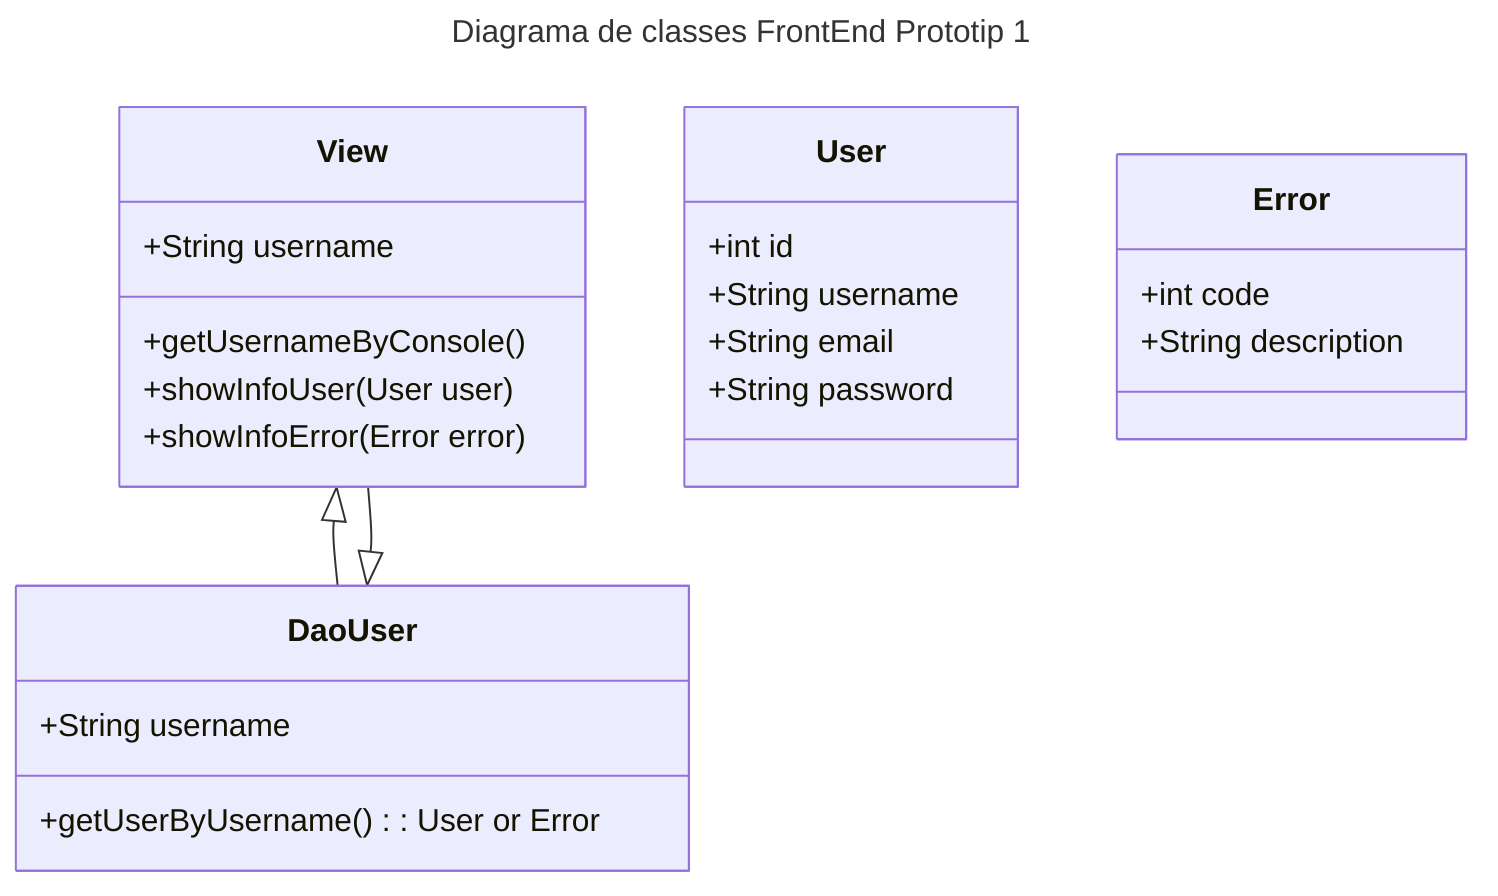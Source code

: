 ---
title: Diagrama de classes FrontEnd Prototip 1
---
classDiagram
    View <|-- DaoUser
    DaoUser <|-- View 
    
    class User{
        +int id
        +String username
        +String email
        +String password
    }

    class Error{
        +int code
        +String description
    }

    class View{
        +String  username
        +getUsernameByConsole()
        +showInfoUser(User user)
        +showInfoError(Error error)
    }
    class DaoUser{
        +String  username
        +getUserByUsername(): User or Error
    }
